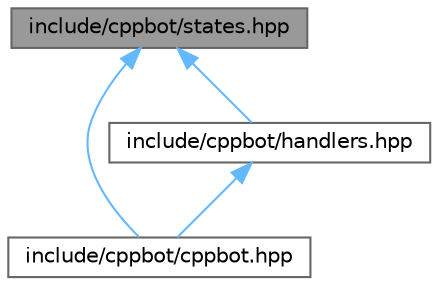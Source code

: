 digraph "include/cppbot/states.hpp"
{
 // LATEX_PDF_SIZE
  bgcolor="transparent";
  edge [fontname=Helvetica,fontsize=10,labelfontname=Helvetica,labelfontsize=10];
  node [fontname=Helvetica,fontsize=10,shape=box,height=0.2,width=0.4];
  Node1 [id="Node000001",label="include/cppbot/states.hpp",height=0.2,width=0.4,color="gray40", fillcolor="grey60", style="filled", fontcolor="black",tooltip="Header contains classes for managing states."];
  Node1 -> Node2 [id="edge1_Node000001_Node000002",dir="back",color="steelblue1",style="solid",tooltip=" "];
  Node2 [id="Node000002",label="include/cppbot/cppbot.hpp",height=0.2,width=0.4,color="grey40", fillcolor="white", style="filled",URL="$cppbot_8hpp.html",tooltip="Main header of CppBot library."];
  Node1 -> Node3 [id="edge2_Node000001_Node000003",dir="back",color="steelblue1",style="solid",tooltip=" "];
  Node3 [id="Node000003",label="include/cppbot/handlers.hpp",height=0.2,width=0.4,color="grey40", fillcolor="white", style="filled",URL="$handlers_8hpp.html",tooltip="Heaader contains handler classes using in bot."];
  Node3 -> Node2 [id="edge3_Node000003_Node000002",dir="back",color="steelblue1",style="solid",tooltip=" "];
}
